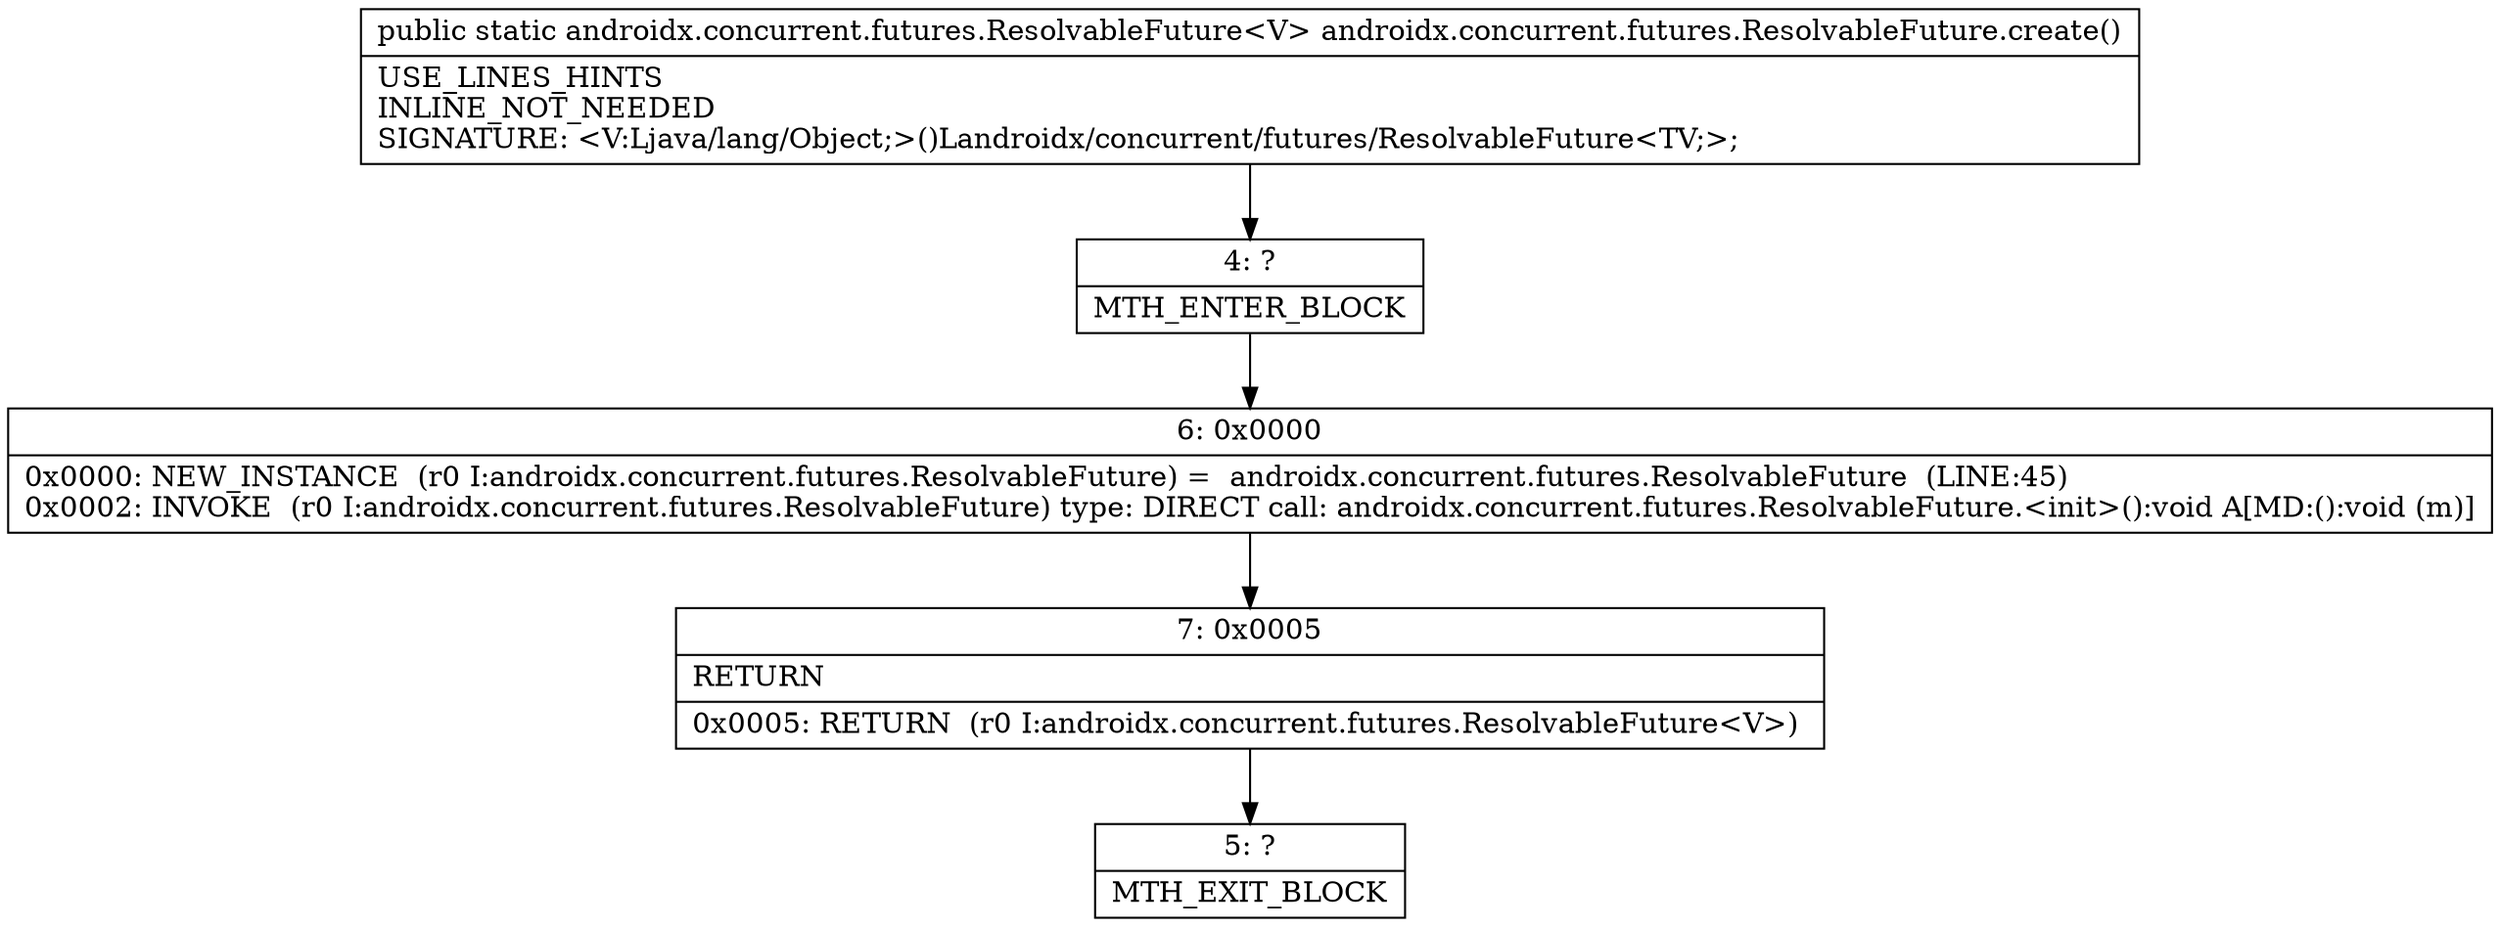 digraph "CFG forandroidx.concurrent.futures.ResolvableFuture.create()Landroidx\/concurrent\/futures\/ResolvableFuture;" {
Node_4 [shape=record,label="{4\:\ ?|MTH_ENTER_BLOCK\l}"];
Node_6 [shape=record,label="{6\:\ 0x0000|0x0000: NEW_INSTANCE  (r0 I:androidx.concurrent.futures.ResolvableFuture) =  androidx.concurrent.futures.ResolvableFuture  (LINE:45)\l0x0002: INVOKE  (r0 I:androidx.concurrent.futures.ResolvableFuture) type: DIRECT call: androidx.concurrent.futures.ResolvableFuture.\<init\>():void A[MD:():void (m)]\l}"];
Node_7 [shape=record,label="{7\:\ 0x0005|RETURN\l|0x0005: RETURN  (r0 I:androidx.concurrent.futures.ResolvableFuture\<V\>) \l}"];
Node_5 [shape=record,label="{5\:\ ?|MTH_EXIT_BLOCK\l}"];
MethodNode[shape=record,label="{public static androidx.concurrent.futures.ResolvableFuture\<V\> androidx.concurrent.futures.ResolvableFuture.create()  | USE_LINES_HINTS\lINLINE_NOT_NEEDED\lSIGNATURE: \<V:Ljava\/lang\/Object;\>()Landroidx\/concurrent\/futures\/ResolvableFuture\<TV;\>;\l}"];
MethodNode -> Node_4;Node_4 -> Node_6;
Node_6 -> Node_7;
Node_7 -> Node_5;
}

